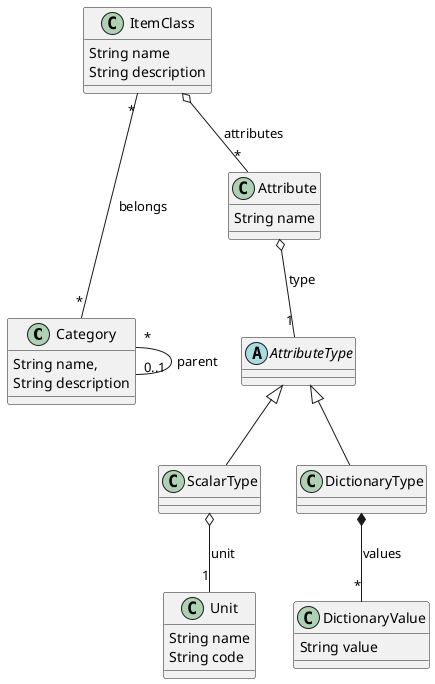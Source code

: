 @startuml

class Category {
   String name,
   String description
}

Category "*" --- "0..1" Category: parent

class ItemClass {
    String name
    String description
}

ItemClass "*" --- "*" Category: belongs

class Attribute {
    String name
}
abstract class AttributeType
class ScalarType
class DictionaryType
class DictionaryValue {
    String value
}

class Unit {
    String name
    String code
}

AttributeType <|-- ScalarType
AttributeType <|-- DictionaryType
ScalarType o-- "1" Unit: unit
DictionaryType *-- "*" DictionaryValue: values

Attribute o-- "1" AttributeType: type

ItemClass o-- "*" Attribute: attributes

@enduml